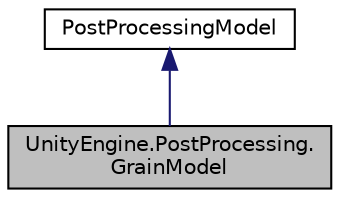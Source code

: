 digraph "UnityEngine.PostProcessing.GrainModel"
{
  edge [fontname="Helvetica",fontsize="10",labelfontname="Helvetica",labelfontsize="10"];
  node [fontname="Helvetica",fontsize="10",shape=record];
  Node2 [label="UnityEngine.PostProcessing.\lGrainModel",height=0.2,width=0.4,color="black", fillcolor="grey75", style="filled", fontcolor="black"];
  Node3 -> Node2 [dir="back",color="midnightblue",fontsize="10",style="solid",fontname="Helvetica"];
  Node3 [label="PostProcessingModel",height=0.2,width=0.4,color="black", fillcolor="white", style="filled",URL="$class_unity_engine_1_1_post_processing_1_1_post_processing_model.html"];
}
